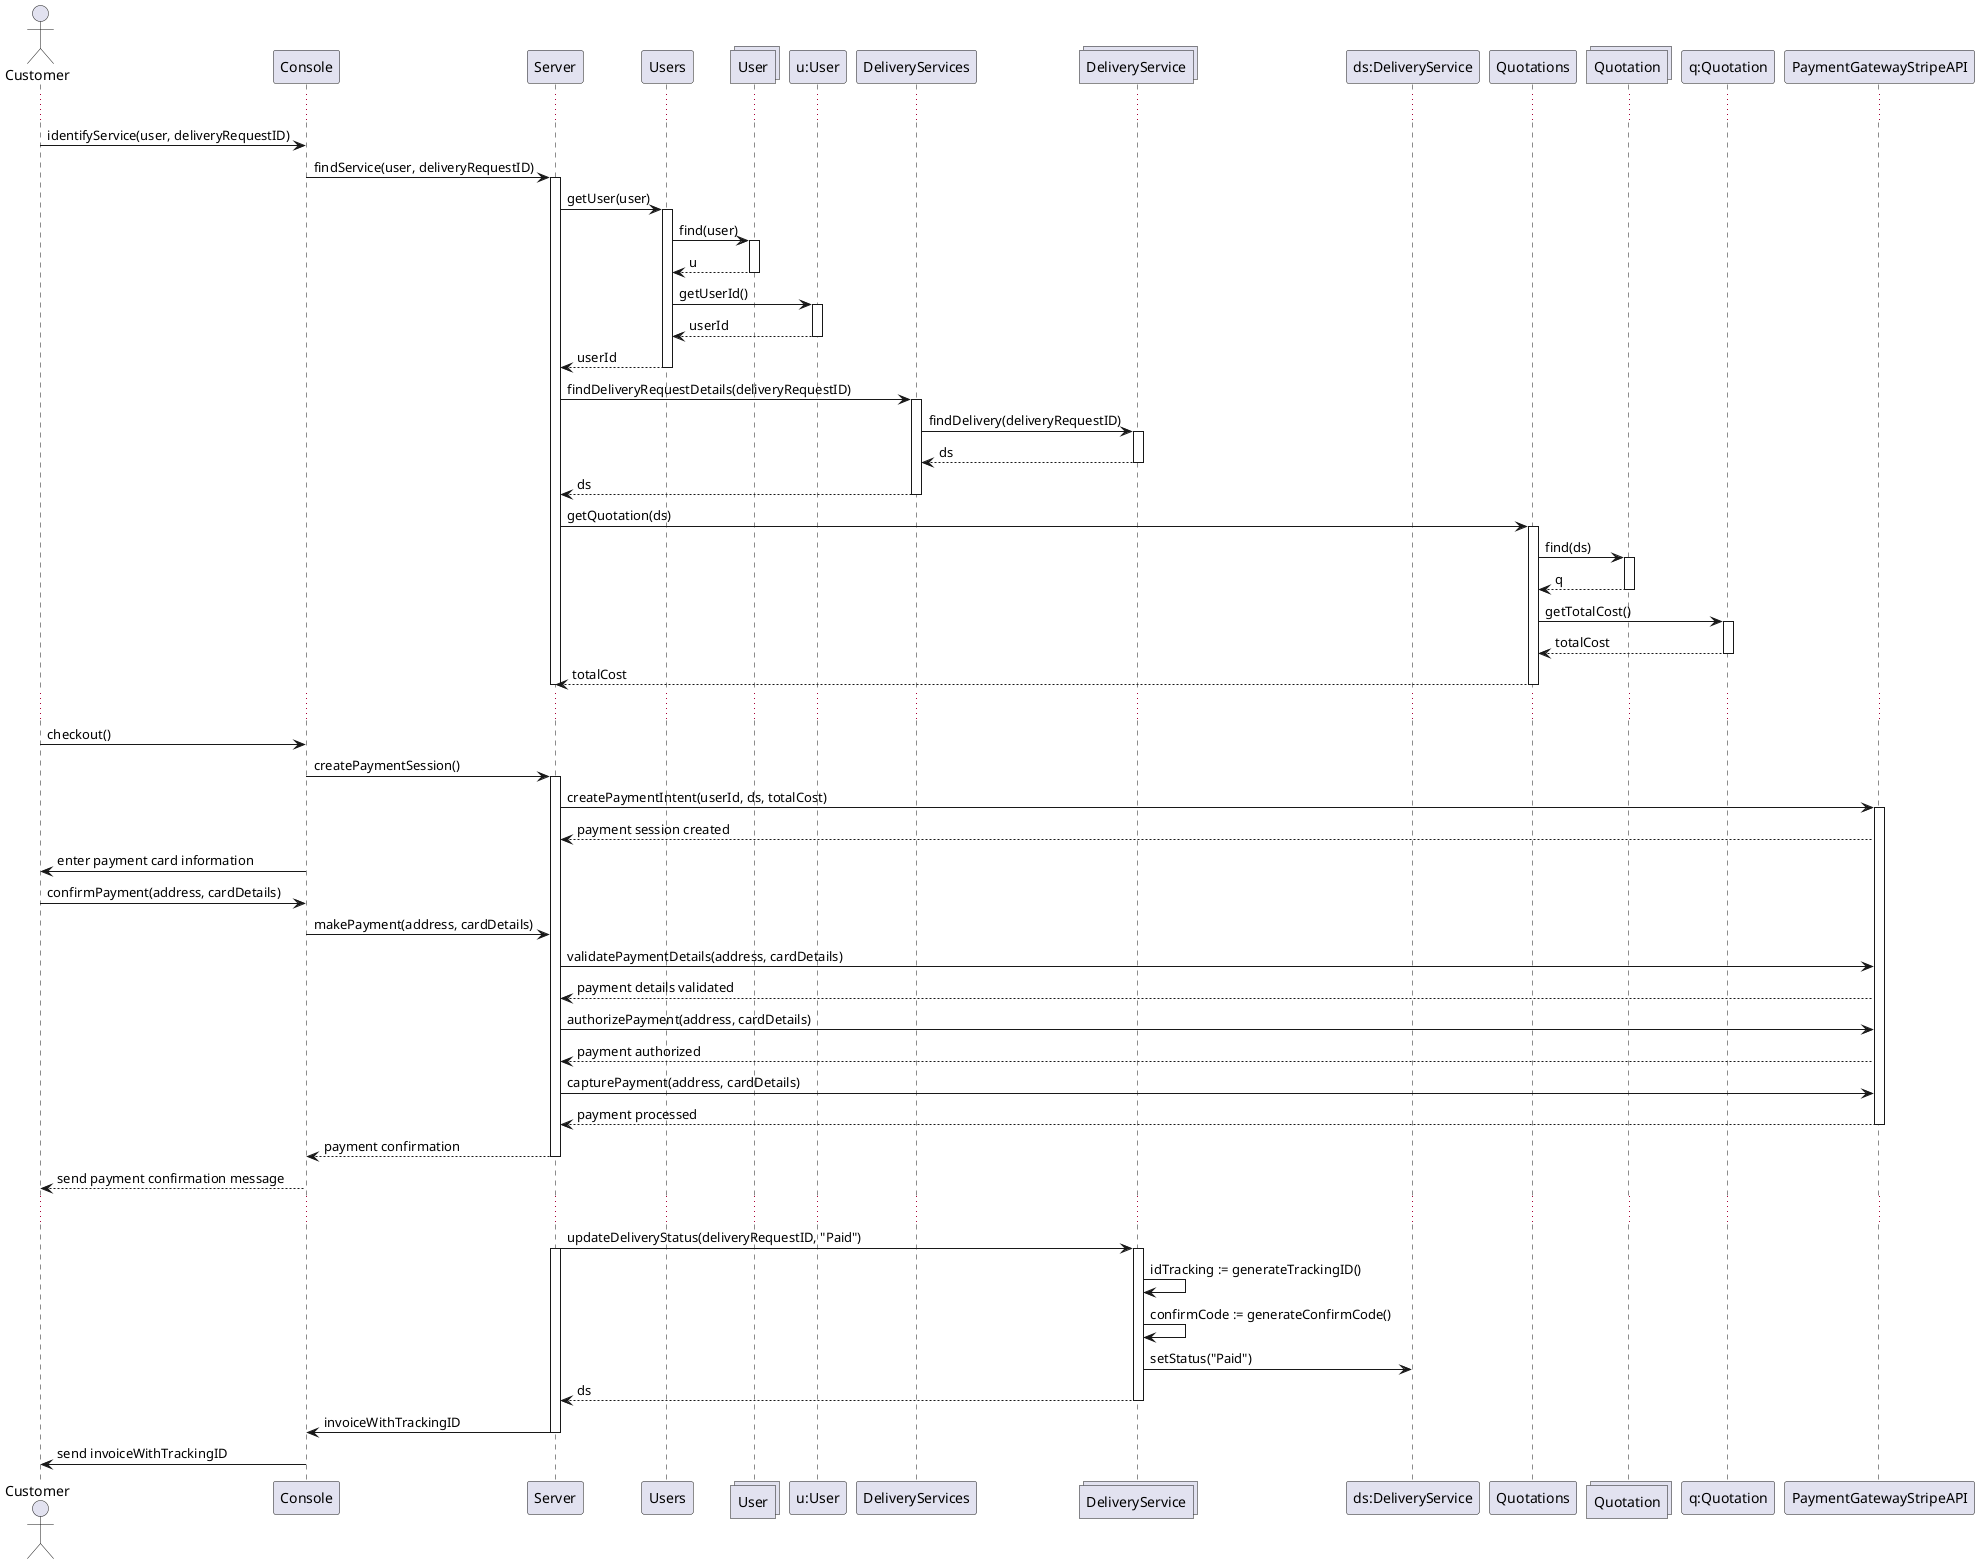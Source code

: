 @startuml paymentDelivery
actor Customer as Sender
participant Console
participant Server
participant Users
collections User
participant "u:User"

participant DeliveryServices
collections DeliveryService
participant "ds:DeliveryService"
participant Quotations
collections Quotation
participant "q:Quotation"
participant PaymentGatewayStripeAPI
...
Sender -> Console: identifyService(user, deliveryRequestID)
Console -> Server: findService(user, deliveryRequestID)
activate Server
Server -> Users: getUser(user)
activate Users
Users -> User: find(user)
activate User
User --> Users: u
deactivate User
Users -> "u:User" : getUserId()
activate "u:User"
"u:User" --> Users : userId
deactivate "u:User"
Users --> Server : userId
deactivate Users
Server -> DeliveryServices: findDeliveryRequestDetails(deliveryRequestID)
activate DeliveryServices
DeliveryServices -> DeliveryService: findDelivery(deliveryRequestID)
activate DeliveryService
DeliveryService --> DeliveryServices : ds
deactivate DeliveryService
DeliveryServices --> Server : ds
deactivate DeliveryServices

Server -> Quotations: getQuotation(ds)
activate Quotations
Quotations -> Quotation: find(ds)
activate Quotation
Quotation --> Quotations: q
deactivate Quotation
Quotations -> "q:Quotation": getTotalCost()
activate "q:Quotation"
"q:Quotation" --> Quotations: totalCost
deactivate "q:Quotation"
Quotations --> Server: totalCost
deactivate Quotations
deactivate Server
...

Sender -> Console: checkout()
Console -> Server: createPaymentSession()
activate Server
Server -> PaymentGatewayStripeAPI: createPaymentIntent(userId, ds, totalCost)
activate PaymentGatewayStripeAPI
PaymentGatewayStripeAPI --> Server: payment session created

Console -> Sender: enter payment card information
Sender -> Console: confirmPayment(address, cardDetails)
Console -> Server: makePayment(address, cardDetails)

Server -> PaymentGatewayStripeAPI: validatePaymentDetails(address, cardDetails)
PaymentGatewayStripeAPI --> Server: payment details validated

Server -> PaymentGatewayStripeAPI: authorizePayment(address, cardDetails)
PaymentGatewayStripeAPI --> Server: payment authorized

Server -> PaymentGatewayStripeAPI: capturePayment(address, cardDetails)
PaymentGatewayStripeAPI --> Server: payment processed

deactivate PaymentGatewayStripeAPI
Server --> Console: payment confirmation
deactivate Server
Console --> Sender: send payment confirmation message

...

Server -> DeliveryService: updateDeliveryStatus(deliveryRequestID, "Paid")
activate Server
activate DeliveryService

DeliveryService -> DeliveryService: idTracking := generateTrackingID()
DeliveryService -> DeliveryService: confirmCode := generateConfirmCode()
DeliveryService -> "ds:DeliveryService": setStatus("Paid")
DeliveryService --> Server: ds
deactivate DeliveryService
Server -> Console: invoiceWithTrackingID
deactivate Server
Console -> Sender: send invoiceWithTrackingID

deactivate DeliveryService
@enduml
